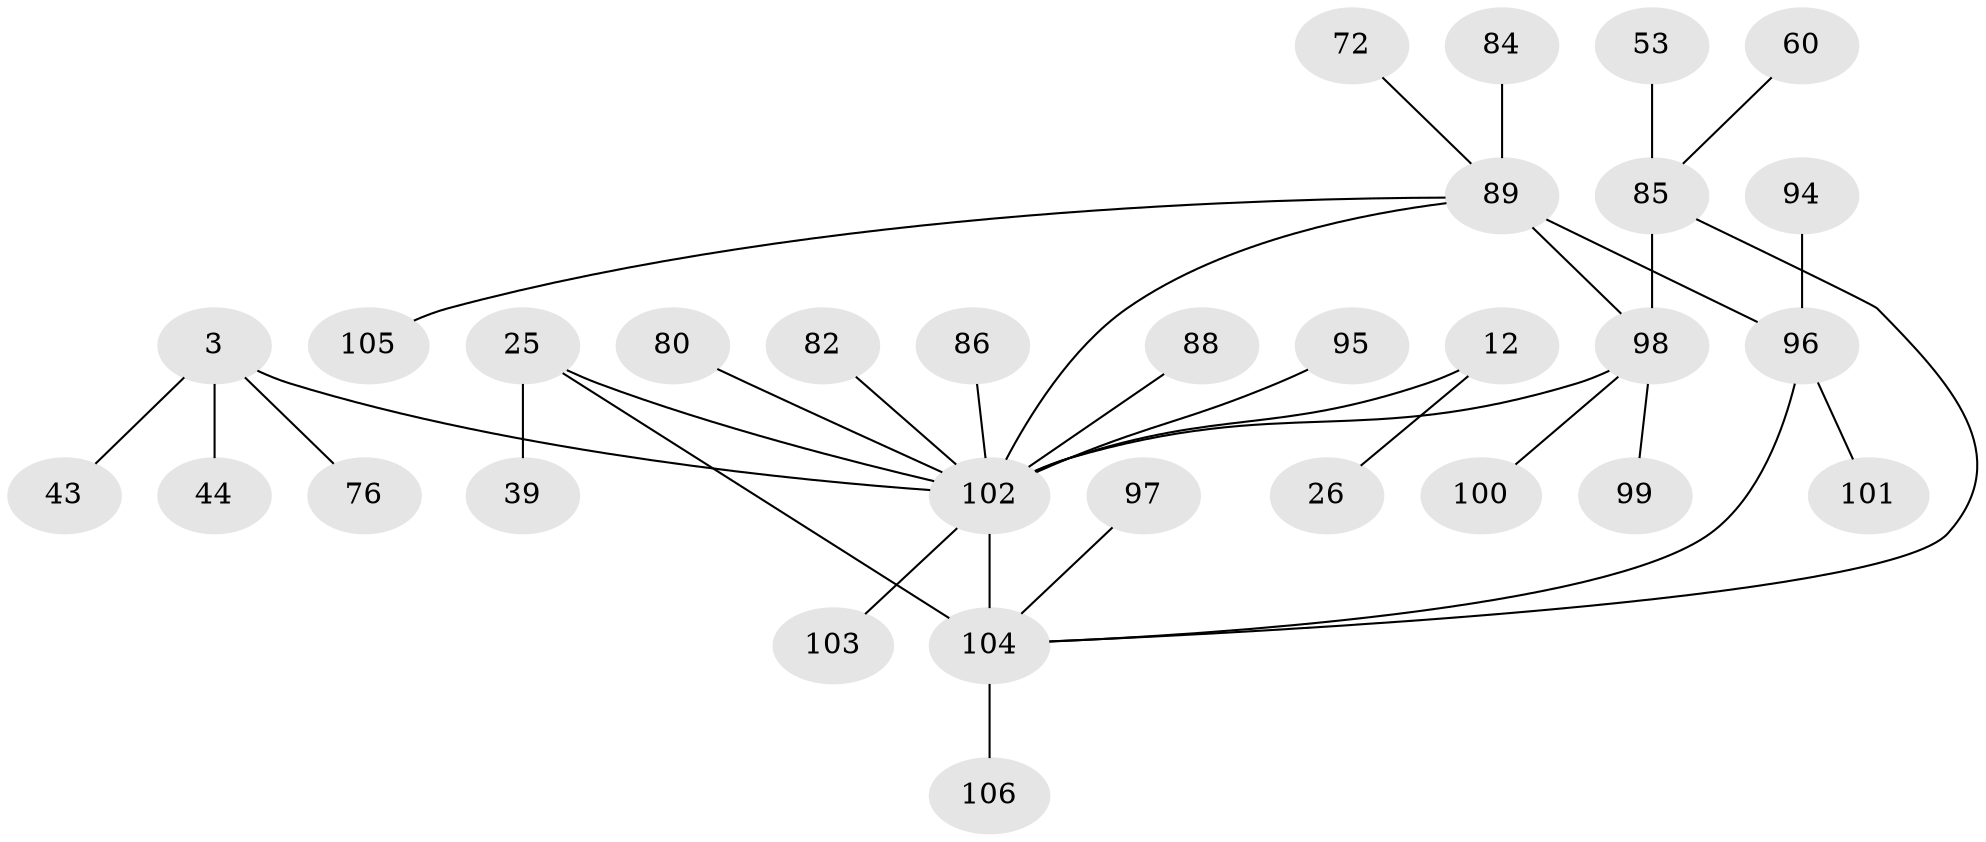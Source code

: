 // original degree distribution, {8: 0.0660377358490566, 5: 0.018867924528301886, 6: 0.03773584905660377, 7: 0.04716981132075472, 9: 0.018867924528301886, 10: 0.009433962264150943, 4: 0.018867924528301886, 11: 0.009433962264150943, 12: 0.009433962264150943, 1: 0.5377358490566038, 2: 0.19811320754716982, 3: 0.02830188679245283}
// Generated by graph-tools (version 1.1) at 2025/58/03/04/25 21:58:28]
// undirected, 31 vertices, 34 edges
graph export_dot {
graph [start="1"]
  node [color=gray90,style=filled];
  3 [super="+2"];
  12 [super="+11"];
  25 [super="+22"];
  26;
  39;
  43;
  44;
  53;
  60 [super="+58"];
  72;
  76;
  80 [super="+32+33+57"];
  82;
  84 [super="+75"];
  85 [super="+74+18+45"];
  86;
  88;
  89 [super="+38"];
  94;
  95 [super="+69"];
  96 [super="+10+50+65+91"];
  97;
  98 [super="+67+68+77"];
  99;
  100 [super="+34"];
  101;
  102 [super="+93+5+48+78+55+61+73"];
  103 [super="+71"];
  104 [super="+87+23+24+28+31+49+59+66+81+83+90+92"];
  105;
  106;
  3 -- 44;
  3 -- 76;
  3 -- 43;
  3 -- 102 [weight=6];
  12 -- 26;
  12 -- 102 [weight=6];
  25 -- 39;
  25 -- 104 [weight=6];
  25 -- 102;
  53 -- 85;
  60 -- 85;
  72 -- 89;
  80 -- 102;
  82 -- 102;
  84 -- 89;
  85 -- 104;
  85 -- 98 [weight=6];
  86 -- 102;
  88 -- 102;
  89 -- 96 [weight=6];
  89 -- 98 [weight=2];
  89 -- 102 [weight=3];
  89 -- 105;
  94 -- 96;
  95 -- 102;
  96 -- 101;
  96 -- 104 [weight=2];
  97 -- 104;
  98 -- 99;
  98 -- 100;
  98 -- 102 [weight=2];
  102 -- 104 [weight=3];
  102 -- 103;
  104 -- 106;
}
